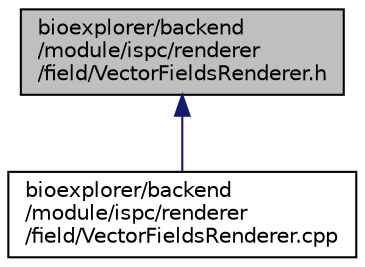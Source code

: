 digraph "bioexplorer/backend/module/ispc/renderer/field/VectorFieldsRenderer.h"
{
 // LATEX_PDF_SIZE
  edge [fontname="Helvetica",fontsize="10",labelfontname="Helvetica",labelfontsize="10"];
  node [fontname="Helvetica",fontsize="10",shape=record];
  Node1 [label="bioexplorer/backend\l/module/ispc/renderer\l/field/VectorFieldsRenderer.h",height=0.2,width=0.4,color="black", fillcolor="grey75", style="filled", fontcolor="black",tooltip=" "];
  Node1 -> Node2 [dir="back",color="midnightblue",fontsize="10",style="solid",fontname="Helvetica"];
  Node2 [label="bioexplorer/backend\l/module/ispc/renderer\l/field/VectorFieldsRenderer.cpp",height=0.2,width=0.4,color="black", fillcolor="white", style="filled",URL="$d5/d5f/VectorFieldsRenderer_8cpp.html",tooltip=" "];
}
